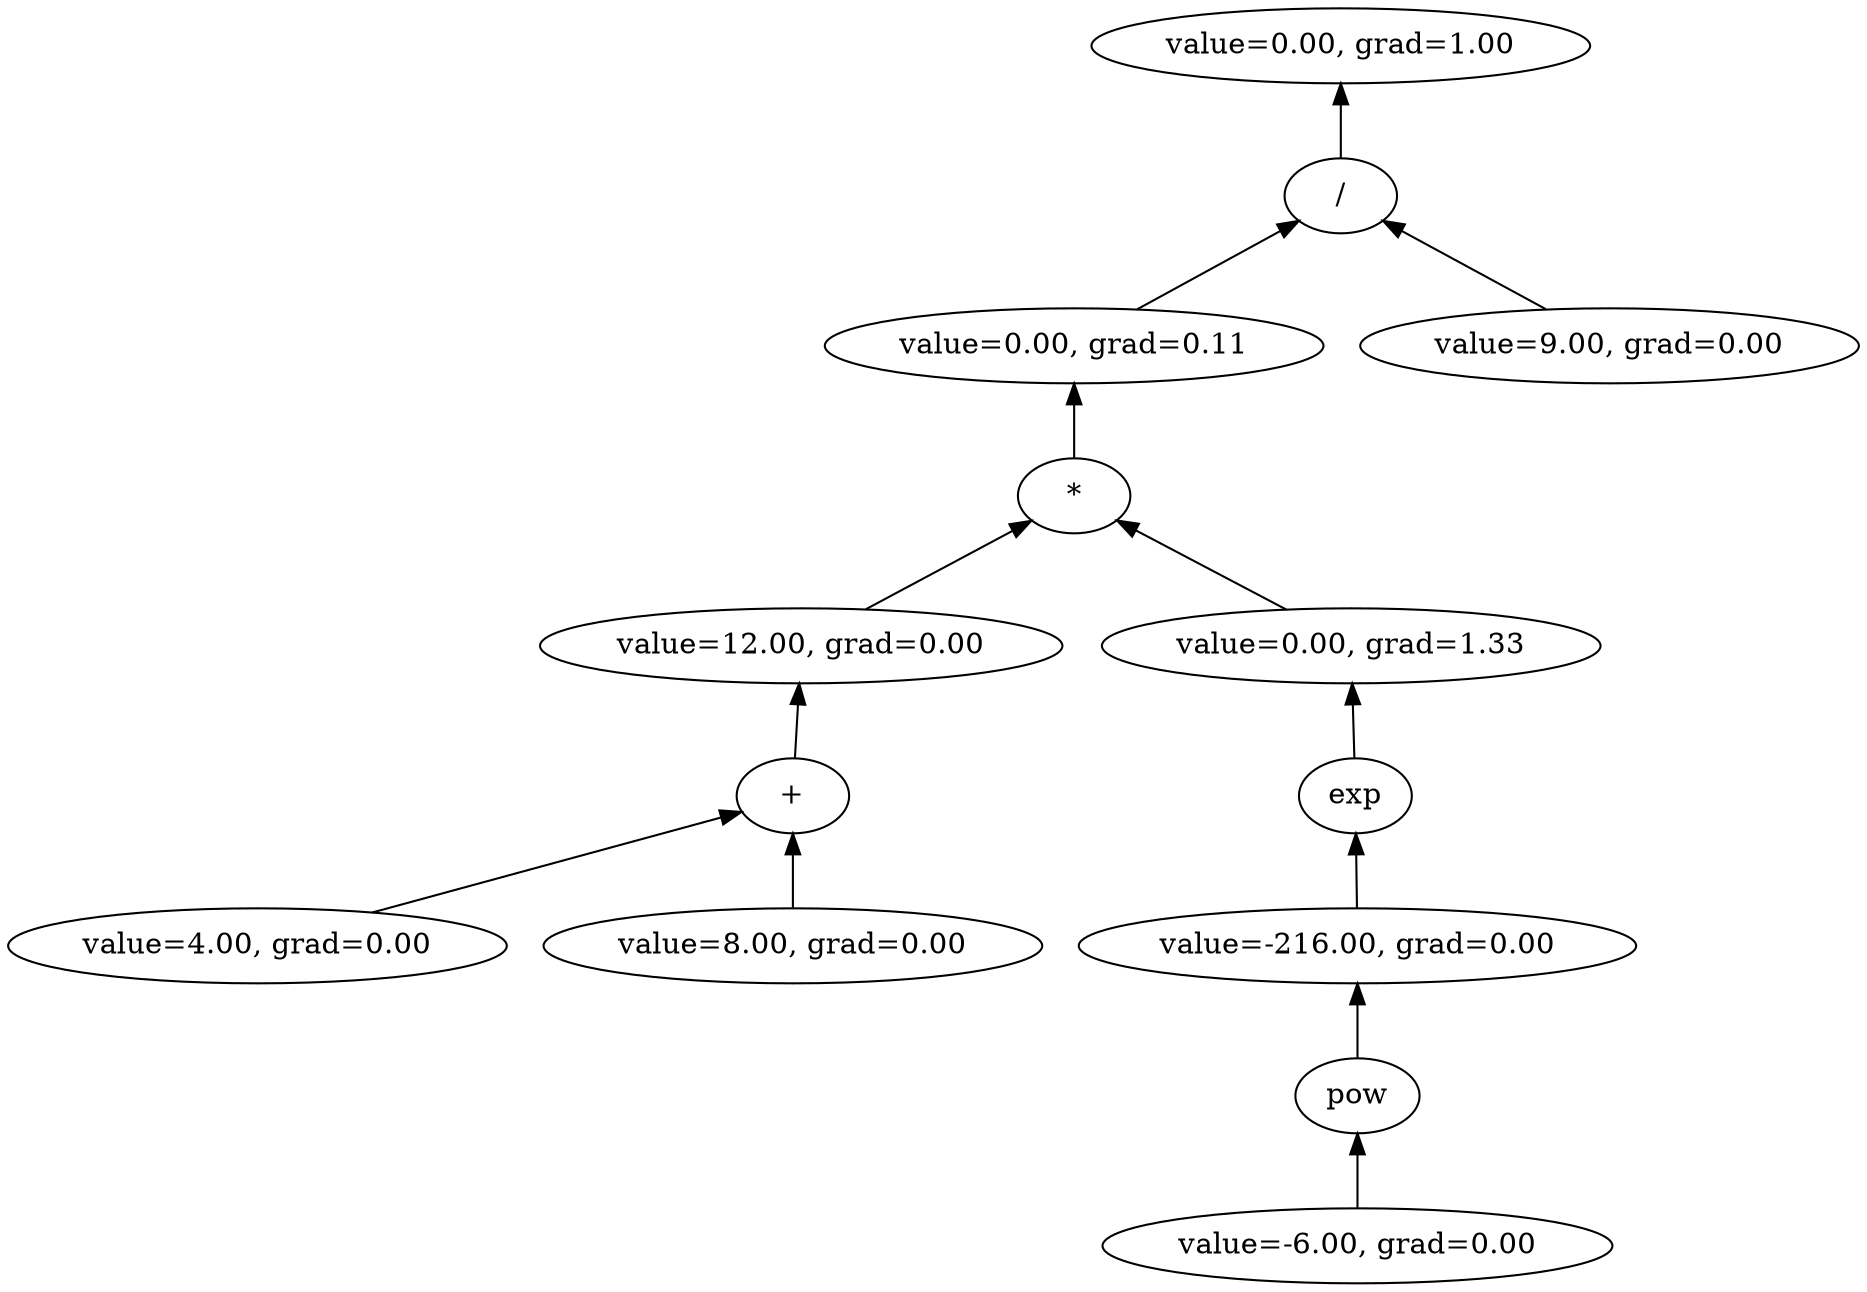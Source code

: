 digraph G {
  rankdir=BT;
  node0 [label="value=0.00, grad=1.00"];
  op1 [label="/", shape=ellipse];
  op1 -> node0;
  node2 [label="value=0.00, grad=0.11"];
  op3 [label="*", shape=ellipse];
  op3 -> node2;
  node4 [label="value=12.00, grad=0.00"];
  op5 [label="+", shape=ellipse];
  op5 -> node4;
  node6 [label="value=4.00, grad=0.00"];
  node6 -> op5;
  node7 [label="value=8.00, grad=0.00"];
  node7 -> op5;
  node4 -> op3;
  node8 [label="value=0.00, grad=1.33"];
  op9 [label="exp", shape=ellipse];
  op9 -> node8;
  node10 [label="value=-216.00, grad=0.00"];
  op11 [label="pow", shape=ellipse];
  op11 -> node10;
  node12 [label="value=-6.00, grad=0.00"];
  node12 -> op11;
  node10 -> op9;
  node8 -> op3;
  node2 -> op1;
  node13 [label="value=9.00, grad=0.00"];
  node13 -> op1;
}
